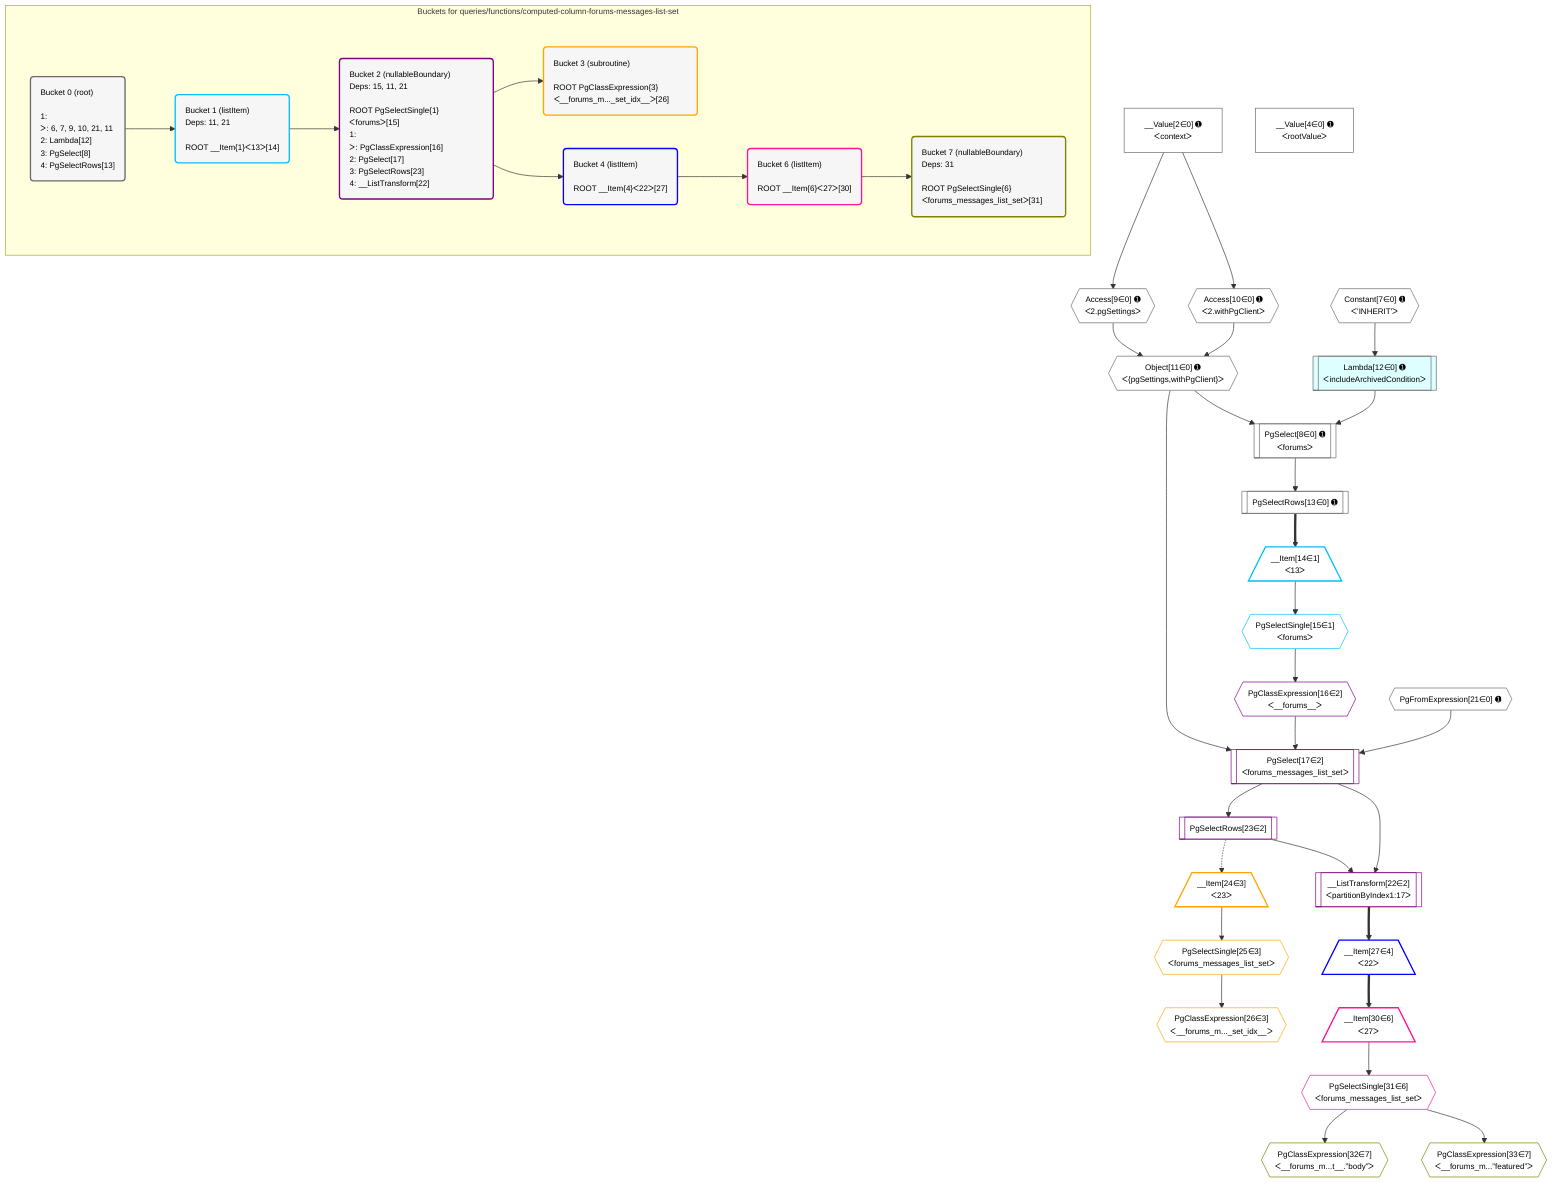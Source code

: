 %%{init: {'themeVariables': { 'fontSize': '12px'}}}%%
graph TD
    classDef path fill:#eee,stroke:#000,color:#000
    classDef plan fill:#fff,stroke-width:1px,color:#000
    classDef itemplan fill:#fff,stroke-width:2px,color:#000
    classDef unbatchedplan fill:#dff,stroke-width:1px,color:#000
    classDef sideeffectplan fill:#fcc,stroke-width:2px,color:#000
    classDef bucket fill:#f6f6f6,color:#000,stroke-width:2px,text-align:left


    %% plan dependencies
    PgSelect8[["PgSelect[8∈0] ➊<br />ᐸforumsᐳ"]]:::plan
    Object11{{"Object[11∈0] ➊<br />ᐸ{pgSettings,withPgClient}ᐳ"}}:::plan
    Lambda12[["Lambda[12∈0] ➊<br />ᐸincludeArchivedConditionᐳ"]]:::unbatchedplan
    Object11 & Lambda12 --> PgSelect8
    Access9{{"Access[9∈0] ➊<br />ᐸ2.pgSettingsᐳ"}}:::plan
    Access10{{"Access[10∈0] ➊<br />ᐸ2.withPgClientᐳ"}}:::plan
    Access9 & Access10 --> Object11
    __Value2["__Value[2∈0] ➊<br />ᐸcontextᐳ"]:::plan
    __Value2 --> Access9
    __Value2 --> Access10
    Constant7{{"Constant[7∈0] ➊<br />ᐸ'INHERIT'ᐳ"}}:::plan
    Constant7 --> Lambda12
    PgSelectRows13[["PgSelectRows[13∈0] ➊"]]:::plan
    PgSelect8 --> PgSelectRows13
    __Value4["__Value[4∈0] ➊<br />ᐸrootValueᐳ"]:::plan
    PgFromExpression21{{"PgFromExpression[21∈0] ➊"}}:::plan
    __Item14[/"__Item[14∈1]<br />ᐸ13ᐳ"\]:::itemplan
    PgSelectRows13 ==> __Item14
    PgSelectSingle15{{"PgSelectSingle[15∈1]<br />ᐸforumsᐳ"}}:::plan
    __Item14 --> PgSelectSingle15
    PgSelect17[["PgSelect[17∈2]<br />ᐸforums_messages_list_setᐳ"]]:::plan
    PgClassExpression16{{"PgClassExpression[16∈2]<br />ᐸ__forums__ᐳ"}}:::plan
    Object11 & PgClassExpression16 & PgFromExpression21 --> PgSelect17
    __ListTransform22[["__ListTransform[22∈2]<br />ᐸpartitionByIndex1:17ᐳ"]]:::plan
    PgSelectRows23[["PgSelectRows[23∈2]"]]:::plan
    PgSelectRows23 & PgSelect17 --> __ListTransform22
    PgSelectSingle15 --> PgClassExpression16
    PgSelect17 --> PgSelectRows23
    __Item24[/"__Item[24∈3]<br />ᐸ23ᐳ"\]:::itemplan
    PgSelectRows23 -.-> __Item24
    PgSelectSingle25{{"PgSelectSingle[25∈3]<br />ᐸforums_messages_list_setᐳ"}}:::plan
    __Item24 --> PgSelectSingle25
    PgClassExpression26{{"PgClassExpression[26∈3]<br />ᐸ__forums_m..._set_idx__ᐳ"}}:::plan
    PgSelectSingle25 --> PgClassExpression26
    __Item27[/"__Item[27∈4]<br />ᐸ22ᐳ"\]:::itemplan
    __ListTransform22 ==> __Item27
    __Item30[/"__Item[30∈6]<br />ᐸ27ᐳ"\]:::itemplan
    __Item27 ==> __Item30
    PgSelectSingle31{{"PgSelectSingle[31∈6]<br />ᐸforums_messages_list_setᐳ"}}:::plan
    __Item30 --> PgSelectSingle31
    PgClassExpression32{{"PgClassExpression[32∈7]<br />ᐸ__forums_m...t__.”body”ᐳ"}}:::plan
    PgSelectSingle31 --> PgClassExpression32
    PgClassExpression33{{"PgClassExpression[33∈7]<br />ᐸ__forums_m...”featured”ᐳ"}}:::plan
    PgSelectSingle31 --> PgClassExpression33

    %% define steps

    subgraph "Buckets for queries/functions/computed-column-forums-messages-list-set"
    Bucket0("Bucket 0 (root)<br /><br />1: <br />ᐳ: 6, 7, 9, 10, 21, 11<br />2: Lambda[12]<br />3: PgSelect[8]<br />4: PgSelectRows[13]"):::bucket
    classDef bucket0 stroke:#696969
    class Bucket0,__Value2,__Value4,Constant7,PgSelect8,Access9,Access10,Object11,Lambda12,PgSelectRows13,PgFromExpression21 bucket0
    Bucket1("Bucket 1 (listItem)<br />Deps: 11, 21<br /><br />ROOT __Item{1}ᐸ13ᐳ[14]"):::bucket
    classDef bucket1 stroke:#00bfff
    class Bucket1,__Item14,PgSelectSingle15 bucket1
    Bucket2("Bucket 2 (nullableBoundary)<br />Deps: 15, 11, 21<br /><br />ROOT PgSelectSingle{1}ᐸforumsᐳ[15]<br />1: <br />ᐳ: PgClassExpression[16]<br />2: PgSelect[17]<br />3: PgSelectRows[23]<br />4: __ListTransform[22]"):::bucket
    classDef bucket2 stroke:#7f007f
    class Bucket2,PgClassExpression16,PgSelect17,__ListTransform22,PgSelectRows23 bucket2
    Bucket3("Bucket 3 (subroutine)<br /><br />ROOT PgClassExpression{3}ᐸ__forums_m..._set_idx__ᐳ[26]"):::bucket
    classDef bucket3 stroke:#ffa500
    class Bucket3,__Item24,PgSelectSingle25,PgClassExpression26 bucket3
    Bucket4("Bucket 4 (listItem)<br /><br />ROOT __Item{4}ᐸ22ᐳ[27]"):::bucket
    classDef bucket4 stroke:#0000ff
    class Bucket4,__Item27 bucket4
    Bucket6("Bucket 6 (listItem)<br /><br />ROOT __Item{6}ᐸ27ᐳ[30]"):::bucket
    classDef bucket6 stroke:#ff1493
    class Bucket6,__Item30,PgSelectSingle31 bucket6
    Bucket7("Bucket 7 (nullableBoundary)<br />Deps: 31<br /><br />ROOT PgSelectSingle{6}ᐸforums_messages_list_setᐳ[31]"):::bucket
    classDef bucket7 stroke:#808000
    class Bucket7,PgClassExpression32,PgClassExpression33 bucket7
    Bucket0 --> Bucket1
    Bucket1 --> Bucket2
    Bucket2 --> Bucket3 & Bucket4
    Bucket4 --> Bucket6
    Bucket6 --> Bucket7
    end